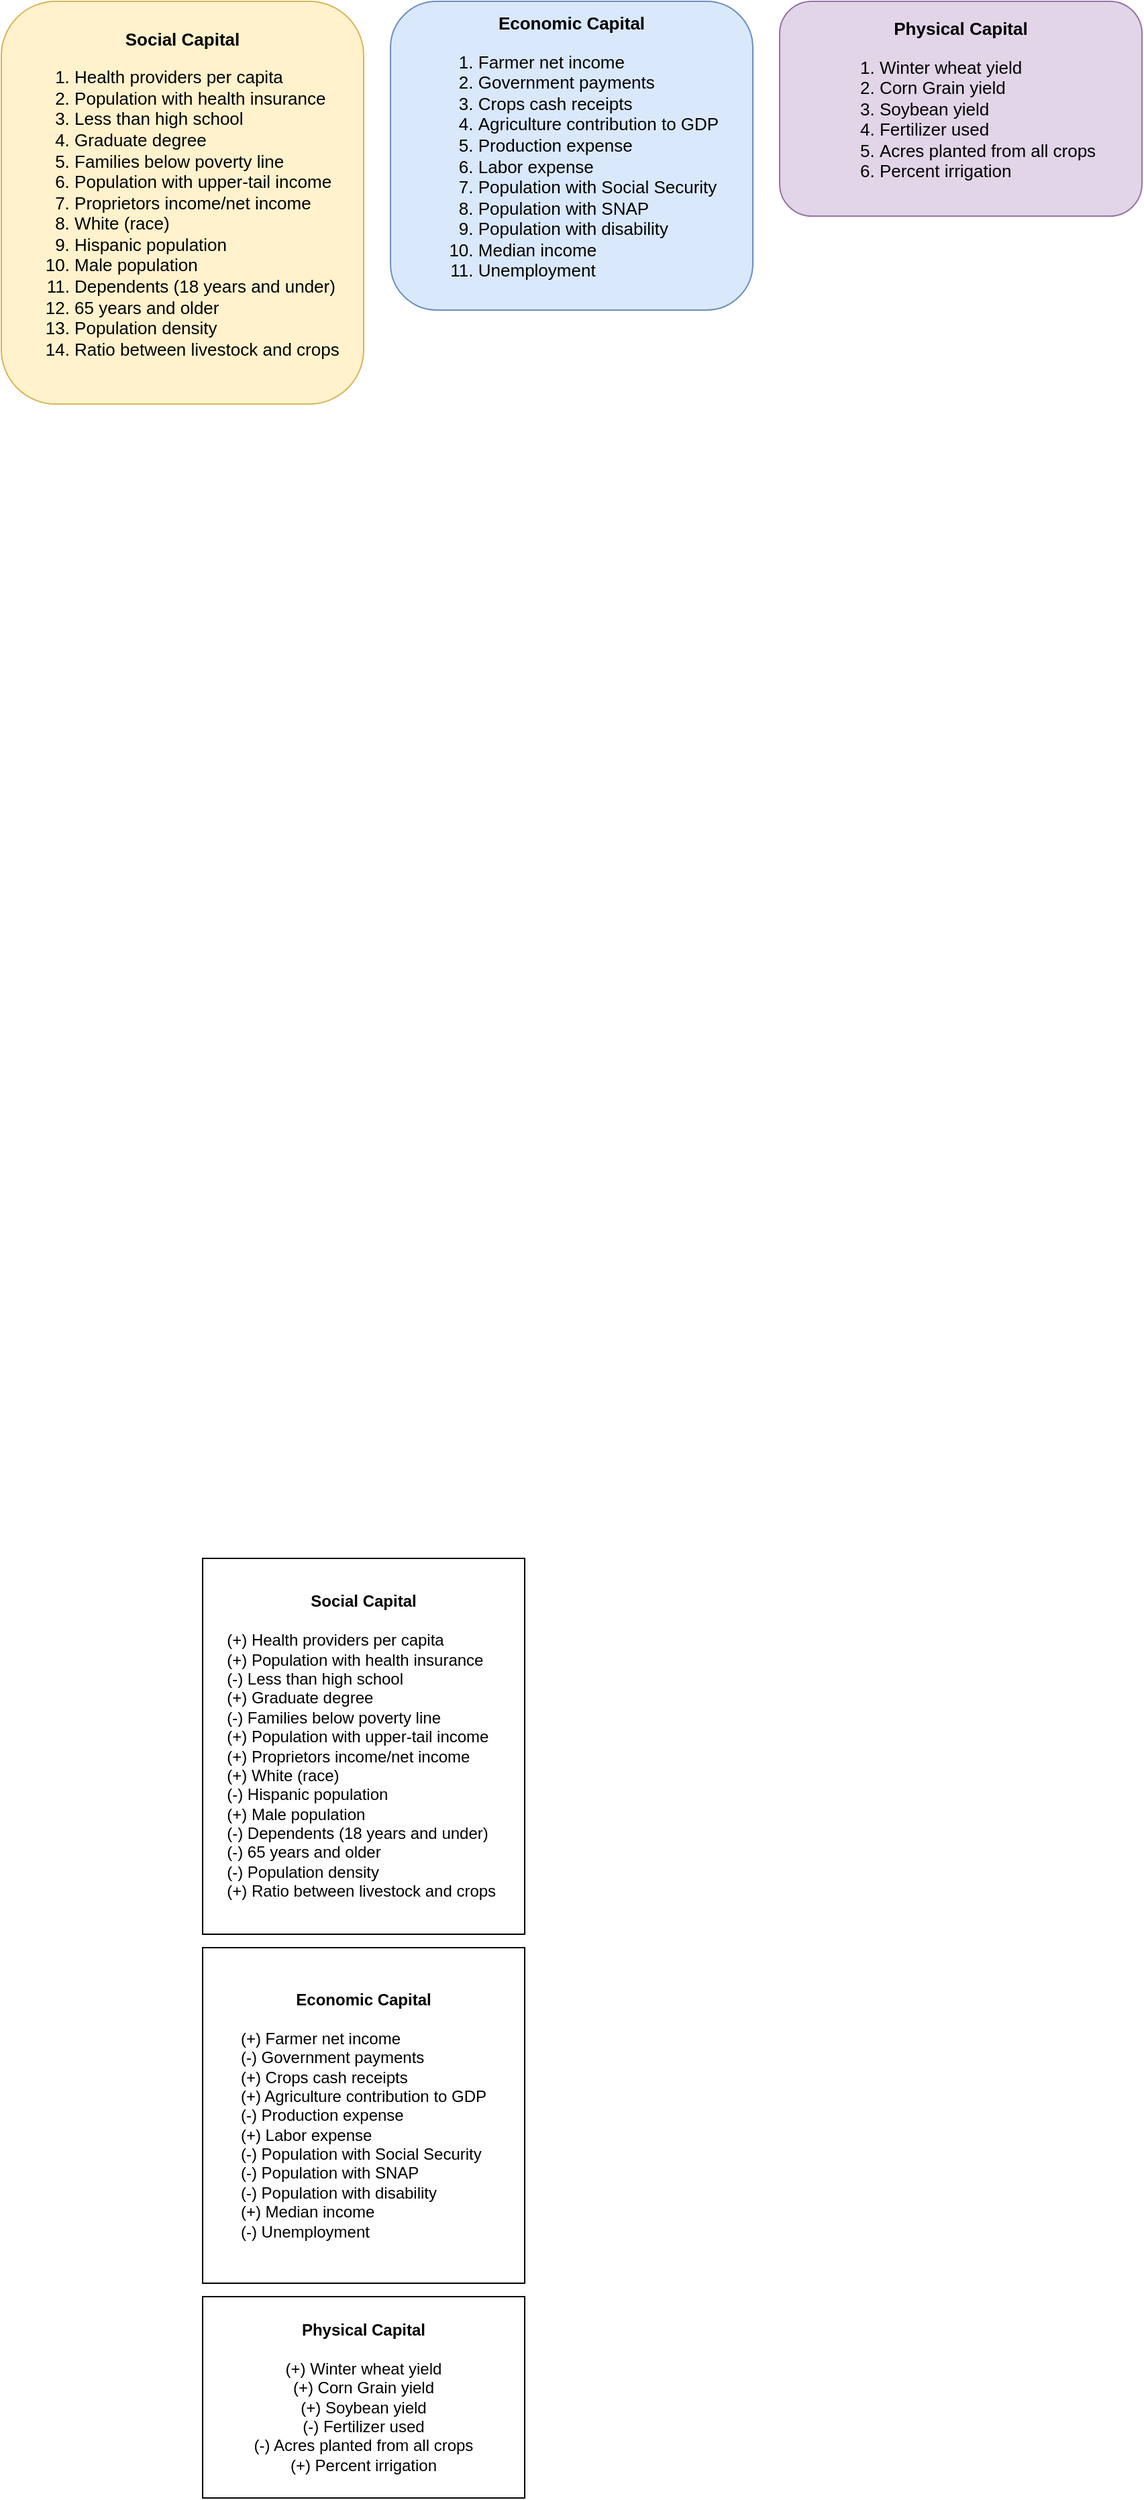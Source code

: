 <mxfile version="20.8.22" type="github">
  <diagram name="Page-1" id="_zbrBUCUruDryijLgmsr">
    <mxGraphModel dx="1193" dy="1875" grid="1" gridSize="10" guides="1" tooltips="1" connect="1" arrows="1" fold="1" page="1" pageScale="1" pageWidth="850" pageHeight="1100" math="0" shadow="0">
      <root>
        <mxCell id="0" />
        <mxCell id="1" parent="0" />
        <mxCell id="dptRVDpqFGGdvCAzj5YB-2" value="&lt;b style=&quot;font-size: 13px;&quot;&gt;Social Capital&lt;br style=&quot;font-size: 13px;&quot;&gt;&lt;/b&gt;&lt;ol style=&quot;font-size: 13px;&quot;&gt;&lt;li style=&quot;text-align: left; font-size: 13px;&quot;&gt;Health providers per capita&lt;/li&gt;&lt;li style=&quot;text-align: left; font-size: 13px;&quot;&gt;Population with health insurance&lt;/li&gt;&lt;li style=&quot;text-align: left; font-size: 13px;&quot;&gt;Less than high school&lt;/li&gt;&lt;li style=&quot;text-align: left; font-size: 13px;&quot;&gt;Graduate degree&lt;/li&gt;&lt;li style=&quot;text-align: left; font-size: 13px;&quot;&gt;Families below poverty line&lt;/li&gt;&lt;li style=&quot;text-align: left; font-size: 13px;&quot;&gt;Population with upper-tail income&lt;/li&gt;&lt;li style=&quot;border-color: var(--border-color); text-align: left; font-size: 13px;&quot;&gt;Proprietors income/net income&amp;nbsp;&lt;/li&gt;&lt;li style=&quot;text-align: left; font-size: 13px;&quot;&gt;White (race)&lt;/li&gt;&lt;li style=&quot;text-align: left; font-size: 13px;&quot;&gt;Hispanic population&lt;/li&gt;&lt;li style=&quot;text-align: left; font-size: 13px;&quot;&gt;Male population&lt;/li&gt;&lt;li style=&quot;text-align: left; font-size: 13px;&quot;&gt;Dependents (18 years and under)&lt;/li&gt;&lt;li style=&quot;text-align: left; font-size: 13px;&quot;&gt;65 years and older&lt;/li&gt;&lt;li style=&quot;text-align: left; font-size: 13px;&quot;&gt;Population density&lt;/li&gt;&lt;li style=&quot;text-align: left; font-size: 13px;&quot;&gt;Ratio between livestock and crops&amp;nbsp;&lt;/li&gt;&lt;/ol&gt;" style="whiteSpace=wrap;html=1;rounded=1;fillColor=#fff2cc;strokeColor=#d6b656;fontSize=13;verticalAlign=middle;" vertex="1" parent="1">
          <mxGeometry x="30" y="-1010" width="270" height="300" as="geometry" />
        </mxCell>
        <mxCell id="dptRVDpqFGGdvCAzj5YB-3" value="&lt;b&gt;Social Capital&lt;br&gt;&lt;br&gt;&lt;/b&gt;&lt;span style=&quot;background-color: initial;&quot;&gt;&lt;div style=&quot;text-align: left;&quot;&gt;&lt;span style=&quot;background-color: initial;&quot;&gt;(+) Health providers per capita&lt;/span&gt;&lt;/div&gt;&lt;/span&gt;&lt;span style=&quot;background-color: initial;&quot;&gt;&lt;div style=&quot;text-align: left;&quot;&gt;&lt;span style=&quot;background-color: initial;&quot;&gt;(+) Population with health insurance&lt;/span&gt;&lt;/div&gt;&lt;/span&gt;&lt;span style=&quot;background-color: initial;&quot;&gt;&lt;div style=&quot;text-align: left;&quot;&gt;&lt;span style=&quot;background-color: initial;&quot;&gt;(-) Less than high school&lt;/span&gt;&lt;/div&gt;&lt;/span&gt;&lt;span style=&quot;background-color: initial;&quot;&gt;&lt;div style=&quot;text-align: left;&quot;&gt;&lt;span style=&quot;background-color: initial;&quot;&gt;(+) Graduate degree&lt;/span&gt;&lt;/div&gt;&lt;/span&gt;&lt;span style=&quot;background-color: initial;&quot;&gt;&lt;div style=&quot;text-align: left;&quot;&gt;&lt;span style=&quot;background-color: initial;&quot;&gt;(-) Families below poverty line&lt;/span&gt;&lt;/div&gt;&lt;/span&gt;&lt;span style=&quot;background-color: initial;&quot;&gt;&lt;div style=&quot;text-align: left;&quot;&gt;&lt;span style=&quot;background-color: initial;&quot;&gt;(+) Population with upper-tail income&lt;/span&gt;&lt;/div&gt;&lt;div style=&quot;text-align: left;&quot;&gt;(+) Proprietors income/net income&lt;span style=&quot;background-color: initial;&quot;&gt;&lt;br&gt;&lt;/span&gt;&lt;/div&gt;&lt;/span&gt;&lt;span style=&quot;background-color: initial;&quot;&gt;&lt;div style=&quot;text-align: left;&quot;&gt;&lt;span style=&quot;background-color: initial;&quot;&gt;(+) White (race)&lt;/span&gt;&lt;/div&gt;&lt;/span&gt;&lt;span style=&quot;background-color: initial;&quot;&gt;&lt;div style=&quot;text-align: left;&quot;&gt;&lt;span style=&quot;background-color: initial;&quot;&gt;(-) Hispanic population&lt;/span&gt;&lt;/div&gt;&lt;/span&gt;&lt;span style=&quot;background-color: initial;&quot;&gt;&lt;div style=&quot;text-align: left;&quot;&gt;&lt;span style=&quot;background-color: initial;&quot;&gt;(+) Male population&lt;/span&gt;&lt;/div&gt;&lt;/span&gt;&lt;span style=&quot;background-color: initial;&quot;&gt;&lt;div style=&quot;text-align: left;&quot;&gt;&lt;span style=&quot;background-color: initial;&quot;&gt;(-) Dependents (18 years and under)&lt;/span&gt;&lt;/div&gt;&lt;/span&gt;&lt;span style=&quot;background-color: initial;&quot;&gt;&lt;div style=&quot;text-align: left;&quot;&gt;&lt;span style=&quot;background-color: initial;&quot;&gt;(-) 65 years and older&lt;/span&gt;&lt;/div&gt;&lt;/span&gt;&lt;span style=&quot;background-color: initial;&quot;&gt;&lt;div style=&quot;text-align: left;&quot;&gt;&lt;span style=&quot;background-color: initial;&quot;&gt;(-) Population density&lt;/span&gt;&lt;/div&gt;&lt;/span&gt;&lt;span style=&quot;background-color: initial;&quot;&gt;&lt;div style=&quot;text-align: left;&quot;&gt;&lt;span style=&quot;background-color: initial;&quot;&gt;(+) Ratio between livestock and crops&amp;nbsp;&lt;/span&gt;&lt;/div&gt;&lt;/span&gt;" style="whiteSpace=wrap;html=1;" vertex="1" parent="1">
          <mxGeometry x="180" y="150" width="240" height="280" as="geometry" />
        </mxCell>
        <mxCell id="dptRVDpqFGGdvCAzj5YB-4" value="&lt;b style=&quot;font-size: 13px;&quot;&gt;Economic Capital&lt;/b&gt;&lt;br style=&quot;font-size: 13px;&quot;&gt;&lt;ol style=&quot;font-size: 13px;&quot;&gt;&lt;li style=&quot;text-align: left; font-size: 13px;&quot;&gt;Farmer net income&lt;/li&gt;&lt;li style=&quot;text-align: left; font-size: 13px;&quot;&gt;&lt;span style=&quot;background-color: initial; font-size: 13px;&quot;&gt;Government payments&lt;/span&gt;&lt;/li&gt;&lt;li style=&quot;text-align: left; font-size: 13px;&quot;&gt;&lt;span style=&quot;background-color: initial; font-size: 13px;&quot;&gt;Crops cash receipts&lt;/span&gt;&lt;/li&gt;&lt;li style=&quot;text-align: left; font-size: 13px;&quot;&gt;&lt;span style=&quot;background-color: initial; font-size: 13px;&quot;&gt;Agriculture contribution to GDP&lt;/span&gt;&lt;/li&gt;&lt;li style=&quot;text-align: left; font-size: 13px;&quot;&gt;&lt;span style=&quot;background-color: initial; font-size: 13px;&quot;&gt;Production expense&lt;/span&gt;&lt;/li&gt;&lt;li style=&quot;text-align: left; font-size: 13px;&quot;&gt;&lt;span style=&quot;background-color: initial; font-size: 13px;&quot;&gt;Labor expense&lt;/span&gt;&lt;/li&gt;&lt;li style=&quot;text-align: left; font-size: 13px;&quot;&gt;&lt;span style=&quot;background-color: initial; font-size: 13px;&quot;&gt;Population with Social Security&lt;/span&gt;&lt;/li&gt;&lt;li style=&quot;text-align: left; font-size: 13px;&quot;&gt;&lt;span style=&quot;background-color: initial; font-size: 13px;&quot;&gt;Population with SNAP&lt;/span&gt;&lt;/li&gt;&lt;li style=&quot;text-align: left; font-size: 13px;&quot;&gt;&lt;span style=&quot;background-color: initial; font-size: 13px;&quot;&gt;Population with disability&lt;/span&gt;&lt;/li&gt;&lt;li style=&quot;text-align: left; font-size: 13px;&quot;&gt;&lt;span style=&quot;background-color: initial; font-size: 13px;&quot;&gt;Median income&lt;/span&gt;&lt;br style=&quot;font-size: 13px;&quot;&gt;&lt;/li&gt;&lt;li style=&quot;text-align: left; font-size: 13px;&quot;&gt;Unemployment&lt;/li&gt;&lt;/ol&gt;" style="whiteSpace=wrap;html=1;rounded=1;fillColor=#dae8fc;strokeColor=#6c8ebf;fontSize=13;verticalAlign=middle;" vertex="1" parent="1">
          <mxGeometry x="320" y="-1010" width="270" height="230" as="geometry" />
        </mxCell>
        <mxCell id="dptRVDpqFGGdvCAzj5YB-5" value="&lt;b&gt;Economic Capital&lt;/b&gt;&lt;br&gt;&lt;div style=&quot;text-align: left;&quot;&gt;&lt;span style=&quot;background-color: initial;&quot;&gt;&lt;br&gt;&lt;/span&gt;&lt;/div&gt;&lt;div style=&quot;text-align: left;&quot;&gt;&lt;span style=&quot;background-color: initial;&quot;&gt;(+) Farmer net income&lt;/span&gt;&lt;/div&gt;&lt;span style=&quot;background-color: initial;&quot;&gt;&lt;div style=&quot;text-align: left;&quot;&gt;&lt;span style=&quot;background-color: initial;&quot;&gt;(-) Government payments&lt;/span&gt;&lt;/div&gt;&lt;/span&gt;&lt;span style=&quot;background-color: initial;&quot;&gt;&lt;div style=&quot;text-align: left;&quot;&gt;&lt;span style=&quot;background-color: initial;&quot;&gt;(+) Crops cash receipts&lt;/span&gt;&lt;/div&gt;&lt;/span&gt;&lt;span style=&quot;background-color: initial;&quot;&gt;&lt;div style=&quot;text-align: left;&quot;&gt;&lt;span style=&quot;background-color: initial;&quot;&gt;(+) Agriculture contribution to GDP&lt;/span&gt;&lt;/div&gt;&lt;/span&gt;&lt;span style=&quot;background-color: initial;&quot;&gt;&lt;div style=&quot;text-align: left;&quot;&gt;&lt;span style=&quot;background-color: initial;&quot;&gt;(-) Production expense&lt;/span&gt;&lt;/div&gt;&lt;/span&gt;&lt;span style=&quot;background-color: initial;&quot;&gt;&lt;div style=&quot;text-align: left;&quot;&gt;&lt;span style=&quot;background-color: initial;&quot;&gt;(+) Labor expense&lt;/span&gt;&lt;/div&gt;&lt;/span&gt;&lt;span style=&quot;background-color: initial;&quot;&gt;&lt;div style=&quot;text-align: left;&quot;&gt;&lt;span style=&quot;background-color: initial;&quot;&gt;(-) Population with Social Security&lt;/span&gt;&lt;/div&gt;&lt;/span&gt;&lt;span style=&quot;background-color: initial;&quot;&gt;&lt;div style=&quot;text-align: left;&quot;&gt;&lt;span style=&quot;background-color: initial;&quot;&gt;(-) Population with SNAP&lt;/span&gt;&lt;/div&gt;&lt;/span&gt;&lt;span style=&quot;background-color: initial;&quot;&gt;&lt;div style=&quot;text-align: left;&quot;&gt;&lt;span style=&quot;background-color: initial;&quot;&gt;(-) Population with disability&lt;/span&gt;&lt;/div&gt;&lt;/span&gt;&lt;span style=&quot;background-color: initial;&quot;&gt;&lt;div style=&quot;text-align: left;&quot;&gt;&lt;span style=&quot;background-color: initial;&quot;&gt;(+) Median income&lt;/span&gt;&lt;/div&gt;&lt;/span&gt;&lt;span style=&quot;background-color: initial;&quot;&gt;&lt;div style=&quot;text-align: left;&quot;&gt;&lt;span style=&quot;background-color: initial;&quot;&gt;(-) Unemployment&lt;/span&gt;&lt;/div&gt;&lt;/span&gt;" style="whiteSpace=wrap;html=1;" vertex="1" parent="1">
          <mxGeometry x="180" y="440" width="240" height="250" as="geometry" />
        </mxCell>
        <mxCell id="dptRVDpqFGGdvCAzj5YB-6" value="&lt;b style=&quot;font-size: 13px;&quot;&gt;Physical Capital&lt;/b&gt;&lt;br style=&quot;font-size: 13px;&quot;&gt;&lt;ol style=&quot;font-size: 13px;&quot;&gt;&lt;li style=&quot;text-align: left; font-size: 13px;&quot;&gt;Winter wheat yield&lt;/li&gt;&lt;li style=&quot;text-align: left; font-size: 13px;&quot;&gt;Corn Grain yield&lt;/li&gt;&lt;li style=&quot;text-align: left; font-size: 13px;&quot;&gt;Soybean yield&lt;/li&gt;&lt;li style=&quot;text-align: left; font-size: 13px;&quot;&gt;Fertilizer used&lt;/li&gt;&lt;li style=&quot;text-align: left; font-size: 13px;&quot;&gt;Acres planted from all crops&lt;/li&gt;&lt;li style=&quot;text-align: left; font-size: 13px;&quot;&gt;Percent irrigation&lt;/li&gt;&lt;/ol&gt;" style="whiteSpace=wrap;html=1;rounded=1;fillColor=#e1d5e7;strokeColor=#9673a6;fontSize=13;verticalAlign=middle;" vertex="1" parent="1">
          <mxGeometry x="610" y="-1010" width="270" height="160" as="geometry" />
        </mxCell>
        <mxCell id="dptRVDpqFGGdvCAzj5YB-9" value="&lt;b&gt;Physical Capital&lt;br&gt;&lt;/b&gt;&lt;br&gt;&lt;span style=&quot;text-align: left; background-color: initial;&quot;&gt;(+) Winter wheat yield&lt;/span&gt;&lt;br&gt;&lt;span style=&quot;text-align: left; background-color: initial;&quot;&gt;(+) Corn Grain yield&lt;/span&gt;&lt;br&gt;&lt;span style=&quot;text-align: left; background-color: initial;&quot;&gt;(+) Soybean yield&lt;/span&gt;&lt;br&gt;&lt;span style=&quot;text-align: left; background-color: initial;&quot;&gt;(-) Fertilizer used&lt;/span&gt;&lt;br&gt;&lt;span style=&quot;text-align: left; background-color: initial;&quot;&gt;(-) Acres planted from all crops&lt;/span&gt;&lt;br&gt;&lt;span style=&quot;text-align: left; background-color: initial;&quot;&gt;(+) Percent irrigation&lt;/span&gt;" style="whiteSpace=wrap;html=1;" vertex="1" parent="1">
          <mxGeometry x="180" y="700" width="240" height="150" as="geometry" />
        </mxCell>
      </root>
    </mxGraphModel>
  </diagram>
</mxfile>
